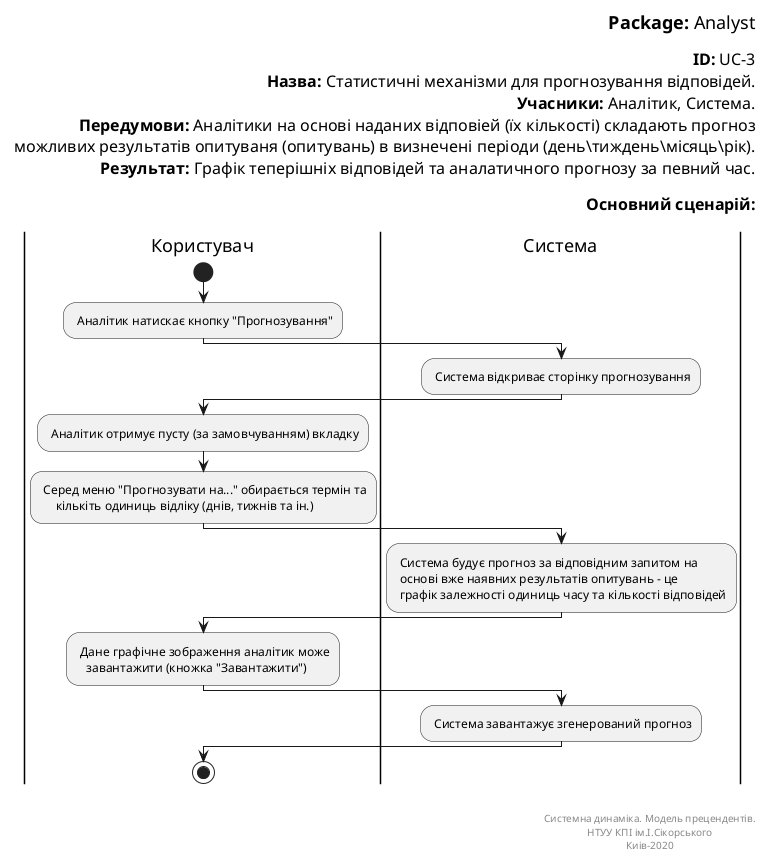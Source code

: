  @startuml Prognoses Mechanisms
left header
<font color=000 size=18><b>Package:</b> Analyst

<font color=000 size=16><b>ID:</b> UC-3
<font color=000 size=16><b>Назва:</b> Статистичні механізми для прогнозування відповідей.
<font color=000 size=16><b>Учасники:</b> Аналітик, Система.
<font color=000 size=16><b>Передумови:</b> Аналітики на основі наданих відповіей (їх кількості) складають прогноз 
<font color=000 size=16> можливих результатів опитуваня (опитувань) в визнечені періоди (день\тиждень\місяць\рік).
<font color=000 size=16><b>Результат:</b> Графік теперішніх відповідей та аналатичного прогнозу за певний час.

<font color=000 size=16><b>Основний сценарій:</b>

end header

|Користувач|
start
: Аналітик натискає кнопку "Прогнозування";

|Система|
: Система відкриває сторінку прогнозування;

|Користувач|
: Аналітик отримує пусту (за замовчуванням) вкладку;

: Серед меню "Прогнозувати на..." обирається термін та
      кількіть одиниць відліку (днів, тижнів та ін.);

|Система|
: Система будує прогноз за відповідним запитом на
  основі вже наявних результатів опитувань - це
  графік залежності одиниць часу та кількості відповідей;

|Користувач|
: Дане графічне зображення аналітик може
    завантажити (кножка "Завантажити");

|Система|
: Система завантажує згенерований прогноз;

|Користувач|
stop;

right footer


Системна динаміка. Модель прецендентів.
НТУУ КПІ ім.І.Сікорського
Киів-2020
end footer

@enduml
